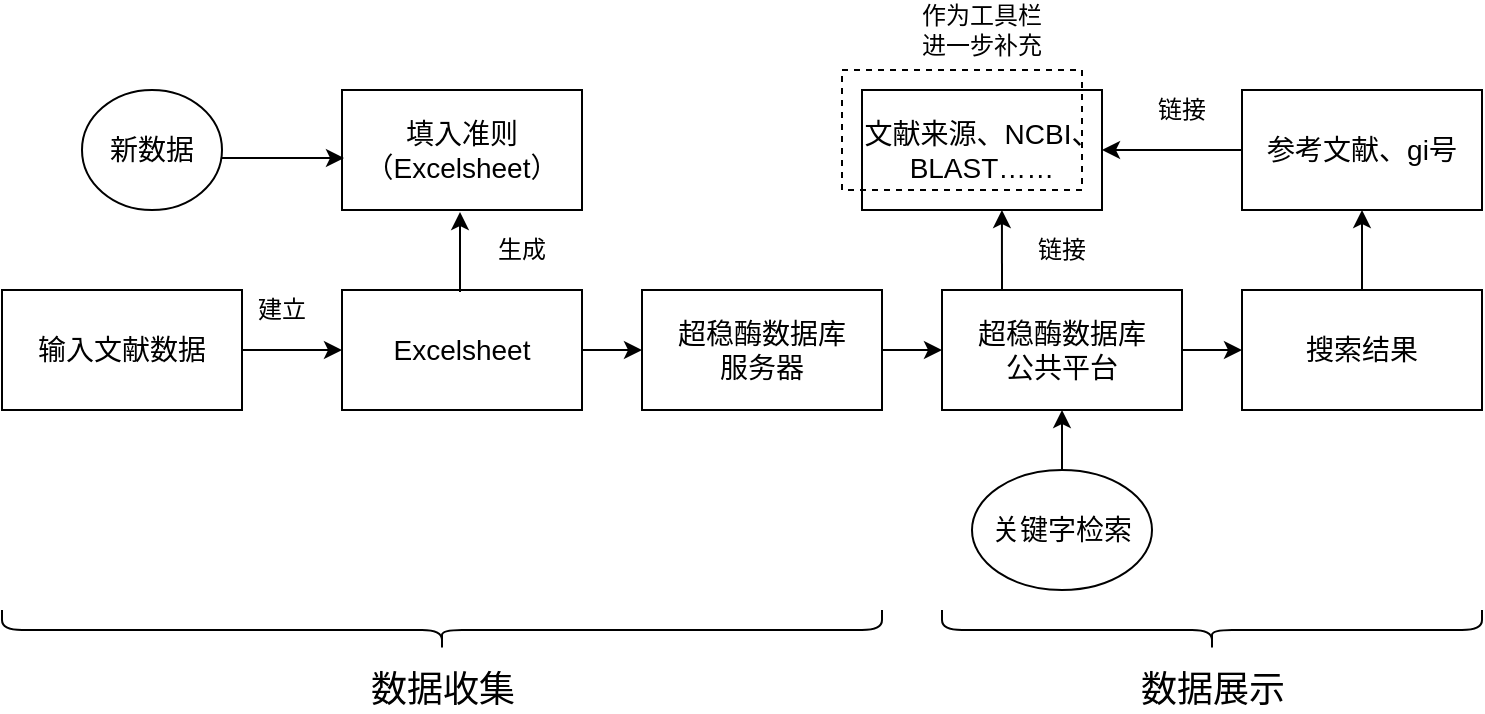 <mxfile version="14.4.3" type="github">
  <diagram id="4_XSI-4u797SFjCIBZUm" name="Page-1">
    <mxGraphModel dx="1038" dy="580" grid="1" gridSize="10" guides="1" tooltips="1" connect="1" arrows="1" fold="1" page="1" pageScale="1" pageWidth="827" pageHeight="1169" math="0" shadow="0">
      <root>
        <mxCell id="0" />
        <mxCell id="1" parent="0" />
        <mxCell id="xufA07_AUJWJ9oQqkF4s-1" value="&lt;font style=&quot;font-size: 14px&quot;&gt;输入文献数据&lt;/font&gt;" style="rounded=0;whiteSpace=wrap;html=1;" vertex="1" parent="1">
          <mxGeometry x="20" y="310" width="120" height="60" as="geometry" />
        </mxCell>
        <mxCell id="xufA07_AUJWJ9oQqkF4s-2" value="&lt;font style=&quot;font-size: 14px&quot;&gt;Excelsheet&lt;/font&gt;" style="rounded=0;whiteSpace=wrap;html=1;" vertex="1" parent="1">
          <mxGeometry x="190" y="310" width="120" height="60" as="geometry" />
        </mxCell>
        <mxCell id="xufA07_AUJWJ9oQqkF4s-3" value="&lt;font style=&quot;font-size: 14px&quot;&gt;超稳酶数据库&lt;br&gt;服务器&lt;br&gt;&lt;/font&gt;" style="rounded=0;whiteSpace=wrap;html=1;" vertex="1" parent="1">
          <mxGeometry x="340" y="310" width="120" height="60" as="geometry" />
        </mxCell>
        <mxCell id="xufA07_AUJWJ9oQqkF4s-4" value="&lt;font style=&quot;font-size: 14px&quot;&gt;超稳酶数据库&lt;br&gt;公共平台&lt;/font&gt;" style="rounded=0;whiteSpace=wrap;html=1;" vertex="1" parent="1">
          <mxGeometry x="490" y="310" width="120" height="60" as="geometry" />
        </mxCell>
        <mxCell id="xufA07_AUJWJ9oQqkF4s-5" value="&lt;font style=&quot;font-size: 14px&quot;&gt;搜索结果&lt;/font&gt;" style="rounded=0;whiteSpace=wrap;html=1;" vertex="1" parent="1">
          <mxGeometry x="640" y="310" width="120" height="60" as="geometry" />
        </mxCell>
        <mxCell id="xufA07_AUJWJ9oQqkF4s-7" value="&lt;font style=&quot;font-size: 14px&quot;&gt;参考文献、gi号&lt;/font&gt;" style="rounded=0;whiteSpace=wrap;html=1;" vertex="1" parent="1">
          <mxGeometry x="640" y="210" width="120" height="60" as="geometry" />
        </mxCell>
        <mxCell id="xufA07_AUJWJ9oQqkF4s-8" value="&lt;font style=&quot;font-size: 14px&quot;&gt;文献来源、NCBI、BLAST……&lt;/font&gt;" style="rounded=0;whiteSpace=wrap;html=1;" vertex="1" parent="1">
          <mxGeometry x="450" y="210" width="120" height="60" as="geometry" />
        </mxCell>
        <mxCell id="xufA07_AUJWJ9oQqkF4s-9" value="&lt;font style=&quot;font-size: 14px&quot;&gt;填入准则&lt;br&gt;（Excelsheet）&lt;/font&gt;" style="rounded=0;whiteSpace=wrap;html=1;" vertex="1" parent="1">
          <mxGeometry x="190" y="210" width="120" height="60" as="geometry" />
        </mxCell>
        <mxCell id="xufA07_AUJWJ9oQqkF4s-11" value="" style="endArrow=classic;html=1;" edge="1" parent="1">
          <mxGeometry width="50" height="50" relative="1" as="geometry">
            <mxPoint x="140" y="340" as="sourcePoint" />
            <mxPoint x="190" y="340" as="targetPoint" />
          </mxGeometry>
        </mxCell>
        <mxCell id="xufA07_AUJWJ9oQqkF4s-12" value="建立" style="text;html=1;strokeColor=none;fillColor=none;align=center;verticalAlign=middle;whiteSpace=wrap;rounded=0;" vertex="1" parent="1">
          <mxGeometry x="140" y="310" width="40" height="20" as="geometry" />
        </mxCell>
        <mxCell id="xufA07_AUJWJ9oQqkF4s-13" value="" style="endArrow=classic;html=1;" edge="1" parent="1">
          <mxGeometry width="50" height="50" relative="1" as="geometry">
            <mxPoint x="249" y="311" as="sourcePoint" />
            <mxPoint x="249" y="271" as="targetPoint" />
            <Array as="points">
              <mxPoint x="249" y="291" />
            </Array>
          </mxGeometry>
        </mxCell>
        <mxCell id="xufA07_AUJWJ9oQqkF4s-14" value="生成" style="text;html=1;strokeColor=none;fillColor=none;align=center;verticalAlign=middle;whiteSpace=wrap;rounded=0;" vertex="1" parent="1">
          <mxGeometry x="260" y="280" width="40" height="20" as="geometry" />
        </mxCell>
        <mxCell id="xufA07_AUJWJ9oQqkF4s-15" value="&lt;font style=&quot;font-size: 14px&quot;&gt;新数据&lt;/font&gt;" style="ellipse;whiteSpace=wrap;html=1;" vertex="1" parent="1">
          <mxGeometry x="60" y="210" width="70" height="60" as="geometry" />
        </mxCell>
        <mxCell id="xufA07_AUJWJ9oQqkF4s-16" value="" style="endArrow=classic;html=1;" edge="1" parent="1">
          <mxGeometry width="50" height="50" relative="1" as="geometry">
            <mxPoint x="130" y="244" as="sourcePoint" />
            <mxPoint x="191" y="244" as="targetPoint" />
          </mxGeometry>
        </mxCell>
        <mxCell id="xufA07_AUJWJ9oQqkF4s-17" value="" style="endArrow=classic;html=1;exitX=1;exitY=0.5;exitDx=0;exitDy=0;entryX=0;entryY=0.5;entryDx=0;entryDy=0;" edge="1" parent="1" source="xufA07_AUJWJ9oQqkF4s-3" target="xufA07_AUJWJ9oQqkF4s-4">
          <mxGeometry width="50" height="50" relative="1" as="geometry">
            <mxPoint x="390" y="310" as="sourcePoint" />
            <mxPoint x="440" y="310" as="targetPoint" />
          </mxGeometry>
        </mxCell>
        <mxCell id="xufA07_AUJWJ9oQqkF4s-19" value="" style="endArrow=classic;html=1;exitX=1;exitY=0.5;exitDx=0;exitDy=0;" edge="1" parent="1" source="xufA07_AUJWJ9oQqkF4s-2" target="xufA07_AUJWJ9oQqkF4s-3">
          <mxGeometry width="50" height="50" relative="1" as="geometry">
            <mxPoint x="390" y="310" as="sourcePoint" />
            <mxPoint x="440" y="260" as="targetPoint" />
          </mxGeometry>
        </mxCell>
        <mxCell id="xufA07_AUJWJ9oQqkF4s-20" value="&lt;font style=&quot;font-size: 14px&quot;&gt;关键字检索&lt;/font&gt;" style="ellipse;whiteSpace=wrap;html=1;" vertex="1" parent="1">
          <mxGeometry x="505" y="400" width="90" height="60" as="geometry" />
        </mxCell>
        <mxCell id="xufA07_AUJWJ9oQqkF4s-21" value="" style="endArrow=classic;html=1;exitX=0.5;exitY=0;exitDx=0;exitDy=0;" edge="1" parent="1" source="xufA07_AUJWJ9oQqkF4s-20" target="xufA07_AUJWJ9oQqkF4s-4">
          <mxGeometry width="50" height="50" relative="1" as="geometry">
            <mxPoint x="390" y="310" as="sourcePoint" />
            <mxPoint x="440" y="260" as="targetPoint" />
          </mxGeometry>
        </mxCell>
        <mxCell id="xufA07_AUJWJ9oQqkF4s-22" value="" style="endArrow=classic;html=1;exitX=1;exitY=0.5;exitDx=0;exitDy=0;" edge="1" parent="1" source="xufA07_AUJWJ9oQqkF4s-4" target="xufA07_AUJWJ9oQqkF4s-5">
          <mxGeometry width="50" height="50" relative="1" as="geometry">
            <mxPoint x="390" y="310" as="sourcePoint" />
            <mxPoint x="440" y="260" as="targetPoint" />
          </mxGeometry>
        </mxCell>
        <mxCell id="xufA07_AUJWJ9oQqkF4s-23" value="" style="endArrow=classic;html=1;exitX=0.5;exitY=0;exitDx=0;exitDy=0;" edge="1" parent="1" source="xufA07_AUJWJ9oQqkF4s-5" target="xufA07_AUJWJ9oQqkF4s-7">
          <mxGeometry width="50" height="50" relative="1" as="geometry">
            <mxPoint x="390" y="310" as="sourcePoint" />
            <mxPoint x="440" y="260" as="targetPoint" />
          </mxGeometry>
        </mxCell>
        <mxCell id="xufA07_AUJWJ9oQqkF4s-24" value="" style="endArrow=classic;html=1;exitX=0;exitY=0.5;exitDx=0;exitDy=0;entryX=1;entryY=0.5;entryDx=0;entryDy=0;" edge="1" parent="1" source="xufA07_AUJWJ9oQqkF4s-7" target="xufA07_AUJWJ9oQqkF4s-8">
          <mxGeometry width="50" height="50" relative="1" as="geometry">
            <mxPoint x="390" y="310" as="sourcePoint" />
            <mxPoint x="440" y="260" as="targetPoint" />
          </mxGeometry>
        </mxCell>
        <mxCell id="xufA07_AUJWJ9oQqkF4s-25" value="链接" style="text;html=1;strokeColor=none;fillColor=none;align=center;verticalAlign=middle;whiteSpace=wrap;rounded=0;" vertex="1" parent="1">
          <mxGeometry x="590" y="210" width="40" height="20" as="geometry" />
        </mxCell>
        <mxCell id="xufA07_AUJWJ9oQqkF4s-27" value="" style="shape=curlyBracket;whiteSpace=wrap;html=1;rounded=1;rotation=-90;" vertex="1" parent="1">
          <mxGeometry x="230" y="260" width="20" height="440" as="geometry" />
        </mxCell>
        <mxCell id="xufA07_AUJWJ9oQqkF4s-28" value="" style="shape=curlyBracket;whiteSpace=wrap;html=1;rounded=1;rotation=-90;" vertex="1" parent="1">
          <mxGeometry x="615" y="345" width="20" height="270" as="geometry" />
        </mxCell>
        <mxCell id="xufA07_AUJWJ9oQqkF4s-29" value="&lt;font style=&quot;font-size: 18px&quot;&gt;数据收集&lt;/font&gt;" style="text;html=1;strokeColor=none;fillColor=none;align=center;verticalAlign=middle;whiteSpace=wrap;rounded=0;" vertex="1" parent="1">
          <mxGeometry x="197.5" y="500" width="85" height="20" as="geometry" />
        </mxCell>
        <mxCell id="xufA07_AUJWJ9oQqkF4s-30" value="&lt;font style=&quot;font-size: 18px&quot;&gt;数据展示&lt;/font&gt;" style="text;html=1;strokeColor=none;fillColor=none;align=center;verticalAlign=middle;whiteSpace=wrap;rounded=0;" vertex="1" parent="1">
          <mxGeometry x="582.5" y="500" width="85" height="20" as="geometry" />
        </mxCell>
        <mxCell id="xufA07_AUJWJ9oQqkF4s-31" value="" style="endArrow=classic;html=1;exitX=0.25;exitY=0;exitDx=0;exitDy=0;entryX=0.583;entryY=1;entryDx=0;entryDy=0;entryPerimeter=0;" edge="1" parent="1" source="xufA07_AUJWJ9oQqkF4s-4" target="xufA07_AUJWJ9oQqkF4s-8">
          <mxGeometry width="50" height="50" relative="1" as="geometry">
            <mxPoint x="390" y="440" as="sourcePoint" />
            <mxPoint x="440" y="390" as="targetPoint" />
          </mxGeometry>
        </mxCell>
        <mxCell id="xufA07_AUJWJ9oQqkF4s-32" value="链接" style="text;html=1;strokeColor=none;fillColor=none;align=center;verticalAlign=middle;whiteSpace=wrap;rounded=0;" vertex="1" parent="1">
          <mxGeometry x="530" y="280" width="40" height="20" as="geometry" />
        </mxCell>
        <mxCell id="xufA07_AUJWJ9oQqkF4s-33" value="" style="rounded=0;whiteSpace=wrap;html=1;dashed=1;fillColor=none;" vertex="1" parent="1">
          <mxGeometry x="440" y="200" width="120" height="60" as="geometry" />
        </mxCell>
        <mxCell id="xufA07_AUJWJ9oQqkF4s-34" value="作为工具栏进一步补充" style="text;html=1;strokeColor=none;fillColor=none;align=center;verticalAlign=middle;whiteSpace=wrap;rounded=0;dashed=1;" vertex="1" parent="1">
          <mxGeometry x="475" y="170" width="70" height="20" as="geometry" />
        </mxCell>
      </root>
    </mxGraphModel>
  </diagram>
</mxfile>
